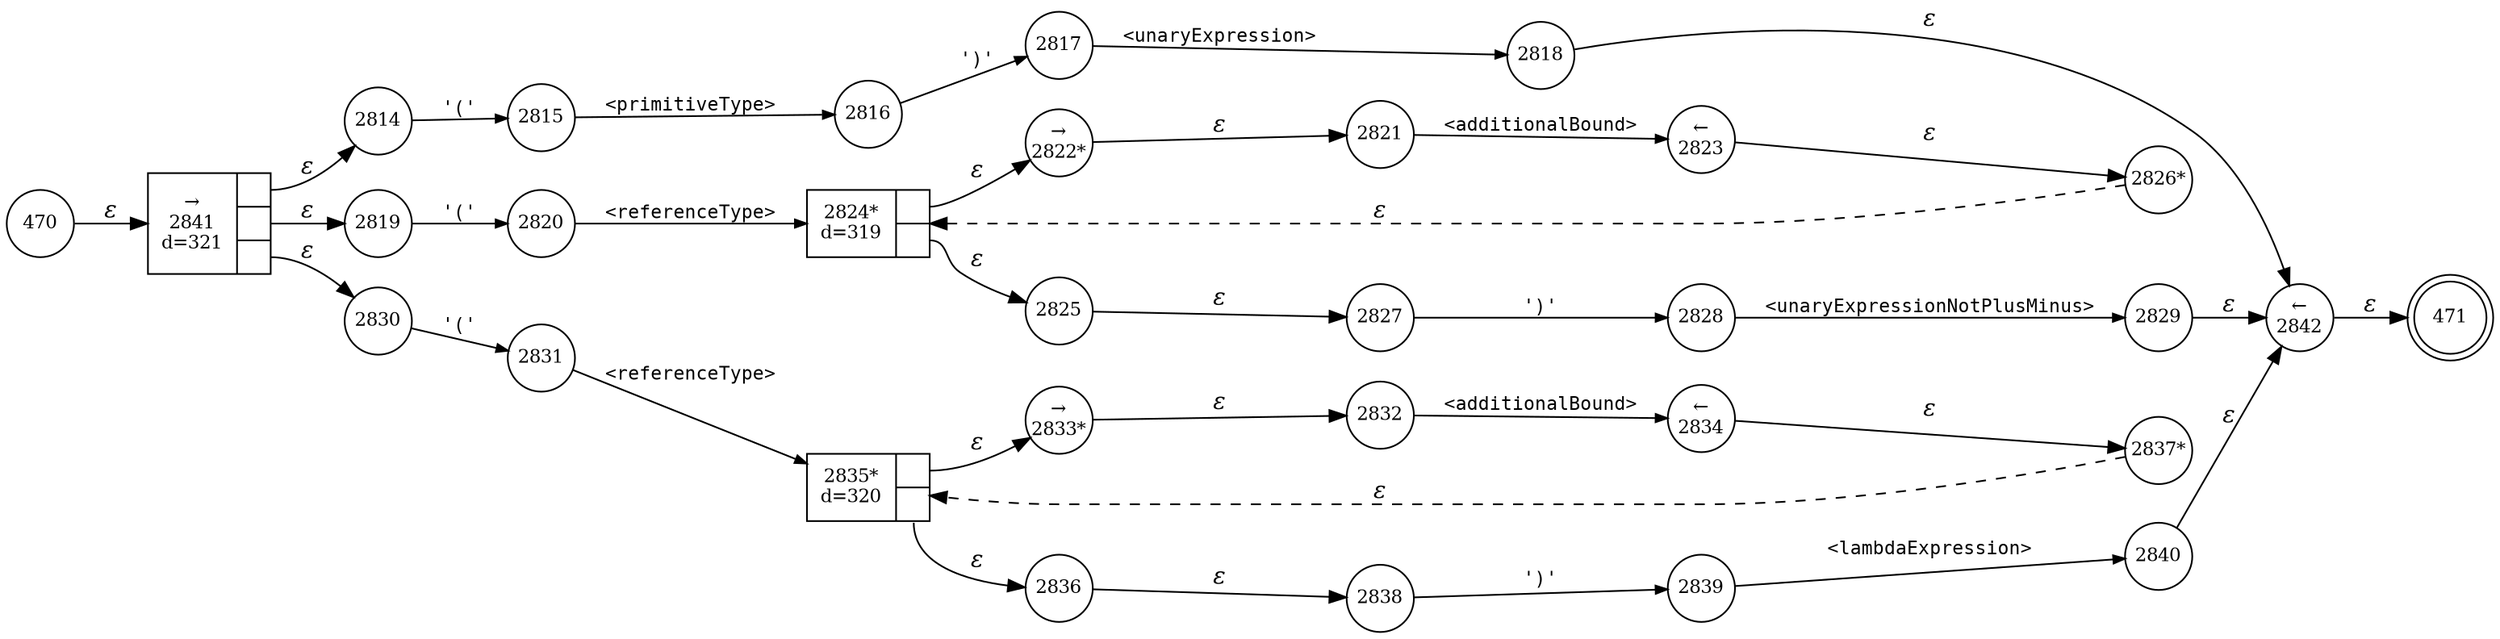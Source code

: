 digraph ATN {
rankdir=LR;
s471[fontsize=11, label="471", shape=doublecircle, fixedsize=true, width=.6];
s2816[fontsize=11,label="2816", shape=circle, fixedsize=true, width=.55, peripheries=1];
s2817[fontsize=11,label="2817", shape=circle, fixedsize=true, width=.55, peripheries=1];
s2818[fontsize=11,label="2818", shape=circle, fixedsize=true, width=.55, peripheries=1];
s2819[fontsize=11,label="2819", shape=circle, fixedsize=true, width=.55, peripheries=1];
s2820[fontsize=11,label="2820", shape=circle, fixedsize=true, width=.55, peripheries=1];
s2821[fontsize=11,label="2821", shape=circle, fixedsize=true, width=.55, peripheries=1];
s2822[fontsize=11,label="&rarr;\n2822*", shape=circle, fixedsize=true, width=.55, peripheries=1];
s2823[fontsize=11,label="&larr;\n2823", shape=circle, fixedsize=true, width=.55, peripheries=1];
s2824[fontsize=11,label="{2824*\nd=319|{<p0>|<p1>}}", shape=record, fixedsize=false, peripheries=1];
s2825[fontsize=11,label="2825", shape=circle, fixedsize=true, width=.55, peripheries=1];
s2826[fontsize=11,label="2826*", shape=circle, fixedsize=true, width=.55, peripheries=1];
s2827[fontsize=11,label="2827", shape=circle, fixedsize=true, width=.55, peripheries=1];
s2828[fontsize=11,label="2828", shape=circle, fixedsize=true, width=.55, peripheries=1];
s2829[fontsize=11,label="2829", shape=circle, fixedsize=true, width=.55, peripheries=1];
s2830[fontsize=11,label="2830", shape=circle, fixedsize=true, width=.55, peripheries=1];
s2831[fontsize=11,label="2831", shape=circle, fixedsize=true, width=.55, peripheries=1];
s2832[fontsize=11,label="2832", shape=circle, fixedsize=true, width=.55, peripheries=1];
s2833[fontsize=11,label="&rarr;\n2833*", shape=circle, fixedsize=true, width=.55, peripheries=1];
s2834[fontsize=11,label="&larr;\n2834", shape=circle, fixedsize=true, width=.55, peripheries=1];
s2835[fontsize=11,label="{2835*\nd=320|{<p0>|<p1>}}", shape=record, fixedsize=false, peripheries=1];
s2836[fontsize=11,label="2836", shape=circle, fixedsize=true, width=.55, peripheries=1];
s2837[fontsize=11,label="2837*", shape=circle, fixedsize=true, width=.55, peripheries=1];
s470[fontsize=11,label="470", shape=circle, fixedsize=true, width=.55, peripheries=1];
s2838[fontsize=11,label="2838", shape=circle, fixedsize=true, width=.55, peripheries=1];
s2839[fontsize=11,label="2839", shape=circle, fixedsize=true, width=.55, peripheries=1];
s2840[fontsize=11,label="2840", shape=circle, fixedsize=true, width=.55, peripheries=1];
s2841[fontsize=11,label="{&rarr;\n2841\nd=321|{<p0>|<p1>|<p2>}}", shape=record, fixedsize=false, peripheries=1];
s2842[fontsize=11,label="&larr;\n2842", shape=circle, fixedsize=true, width=.55, peripheries=1];
s2814[fontsize=11,label="2814", shape=circle, fixedsize=true, width=.55, peripheries=1];
s2815[fontsize=11,label="2815", shape=circle, fixedsize=true, width=.55, peripheries=1];
s470 -> s2841 [fontname="Times-Italic", label="&epsilon;"];
s2841:p0 -> s2814 [fontname="Times-Italic", label="&epsilon;"];
s2841:p1 -> s2819 [fontname="Times-Italic", label="&epsilon;"];
s2841:p2 -> s2830 [fontname="Times-Italic", label="&epsilon;"];
s2814 -> s2815 [fontsize=11, fontname="Courier", arrowsize=.7, label = "'('", arrowhead = normal];
s2819 -> s2820 [fontsize=11, fontname="Courier", arrowsize=.7, label = "'('", arrowhead = normal];
s2830 -> s2831 [fontsize=11, fontname="Courier", arrowsize=.7, label = "'('", arrowhead = normal];
s2815 -> s2816 [fontsize=11, fontname="Courier", arrowsize=.7, label = "<primitiveType>", arrowhead = normal];
s2820 -> s2824 [fontsize=11, fontname="Courier", arrowsize=.7, label = "<referenceType>", arrowhead = normal];
s2831 -> s2835 [fontsize=11, fontname="Courier", arrowsize=.7, label = "<referenceType>", arrowhead = normal];
s2816 -> s2817 [fontsize=11, fontname="Courier", arrowsize=.7, label = "')'", arrowhead = normal];
s2824:p0 -> s2822 [fontname="Times-Italic", label="&epsilon;"];
s2824:p1 -> s2825 [fontname="Times-Italic", label="&epsilon;"];
s2835:p0 -> s2833 [fontname="Times-Italic", label="&epsilon;"];
s2835:p1 -> s2836 [fontname="Times-Italic", label="&epsilon;"];
s2817 -> s2818 [fontsize=11, fontname="Courier", arrowsize=.7, label = "<unaryExpression>", arrowhead = normal];
s2822 -> s2821 [fontname="Times-Italic", label="&epsilon;"];
s2825 -> s2827 [fontname="Times-Italic", label="&epsilon;"];
s2833 -> s2832 [fontname="Times-Italic", label="&epsilon;"];
s2836 -> s2838 [fontname="Times-Italic", label="&epsilon;"];
s2818 -> s2842 [fontname="Times-Italic", label="&epsilon;"];
s2821 -> s2823 [fontsize=11, fontname="Courier", arrowsize=.7, label = "<additionalBound>", arrowhead = normal];
s2827 -> s2828 [fontsize=11, fontname="Courier", arrowsize=.7, label = "')'", arrowhead = normal];
s2832 -> s2834 [fontsize=11, fontname="Courier", arrowsize=.7, label = "<additionalBound>", arrowhead = normal];
s2838 -> s2839 [fontsize=11, fontname="Courier", arrowsize=.7, label = "')'", arrowhead = normal];
s2842 -> s471 [fontname="Times-Italic", label="&epsilon;"];
s2823 -> s2826 [fontname="Times-Italic", label="&epsilon;"];
s2828 -> s2829 [fontsize=11, fontname="Courier", arrowsize=.7, label = "<unaryExpressionNotPlusMinus>", arrowhead = normal];
s2834 -> s2837 [fontname="Times-Italic", label="&epsilon;"];
s2839 -> s2840 [fontsize=11, fontname="Courier", arrowsize=.7, label = "<lambdaExpression>", arrowhead = normal];
s2826 -> s2824 [fontname="Times-Italic", label="&epsilon;", style="dashed"];
s2829 -> s2842 [fontname="Times-Italic", label="&epsilon;"];
s2837 -> s2835 [fontname="Times-Italic", label="&epsilon;", style="dashed"];
s2840 -> s2842 [fontname="Times-Italic", label="&epsilon;"];
}